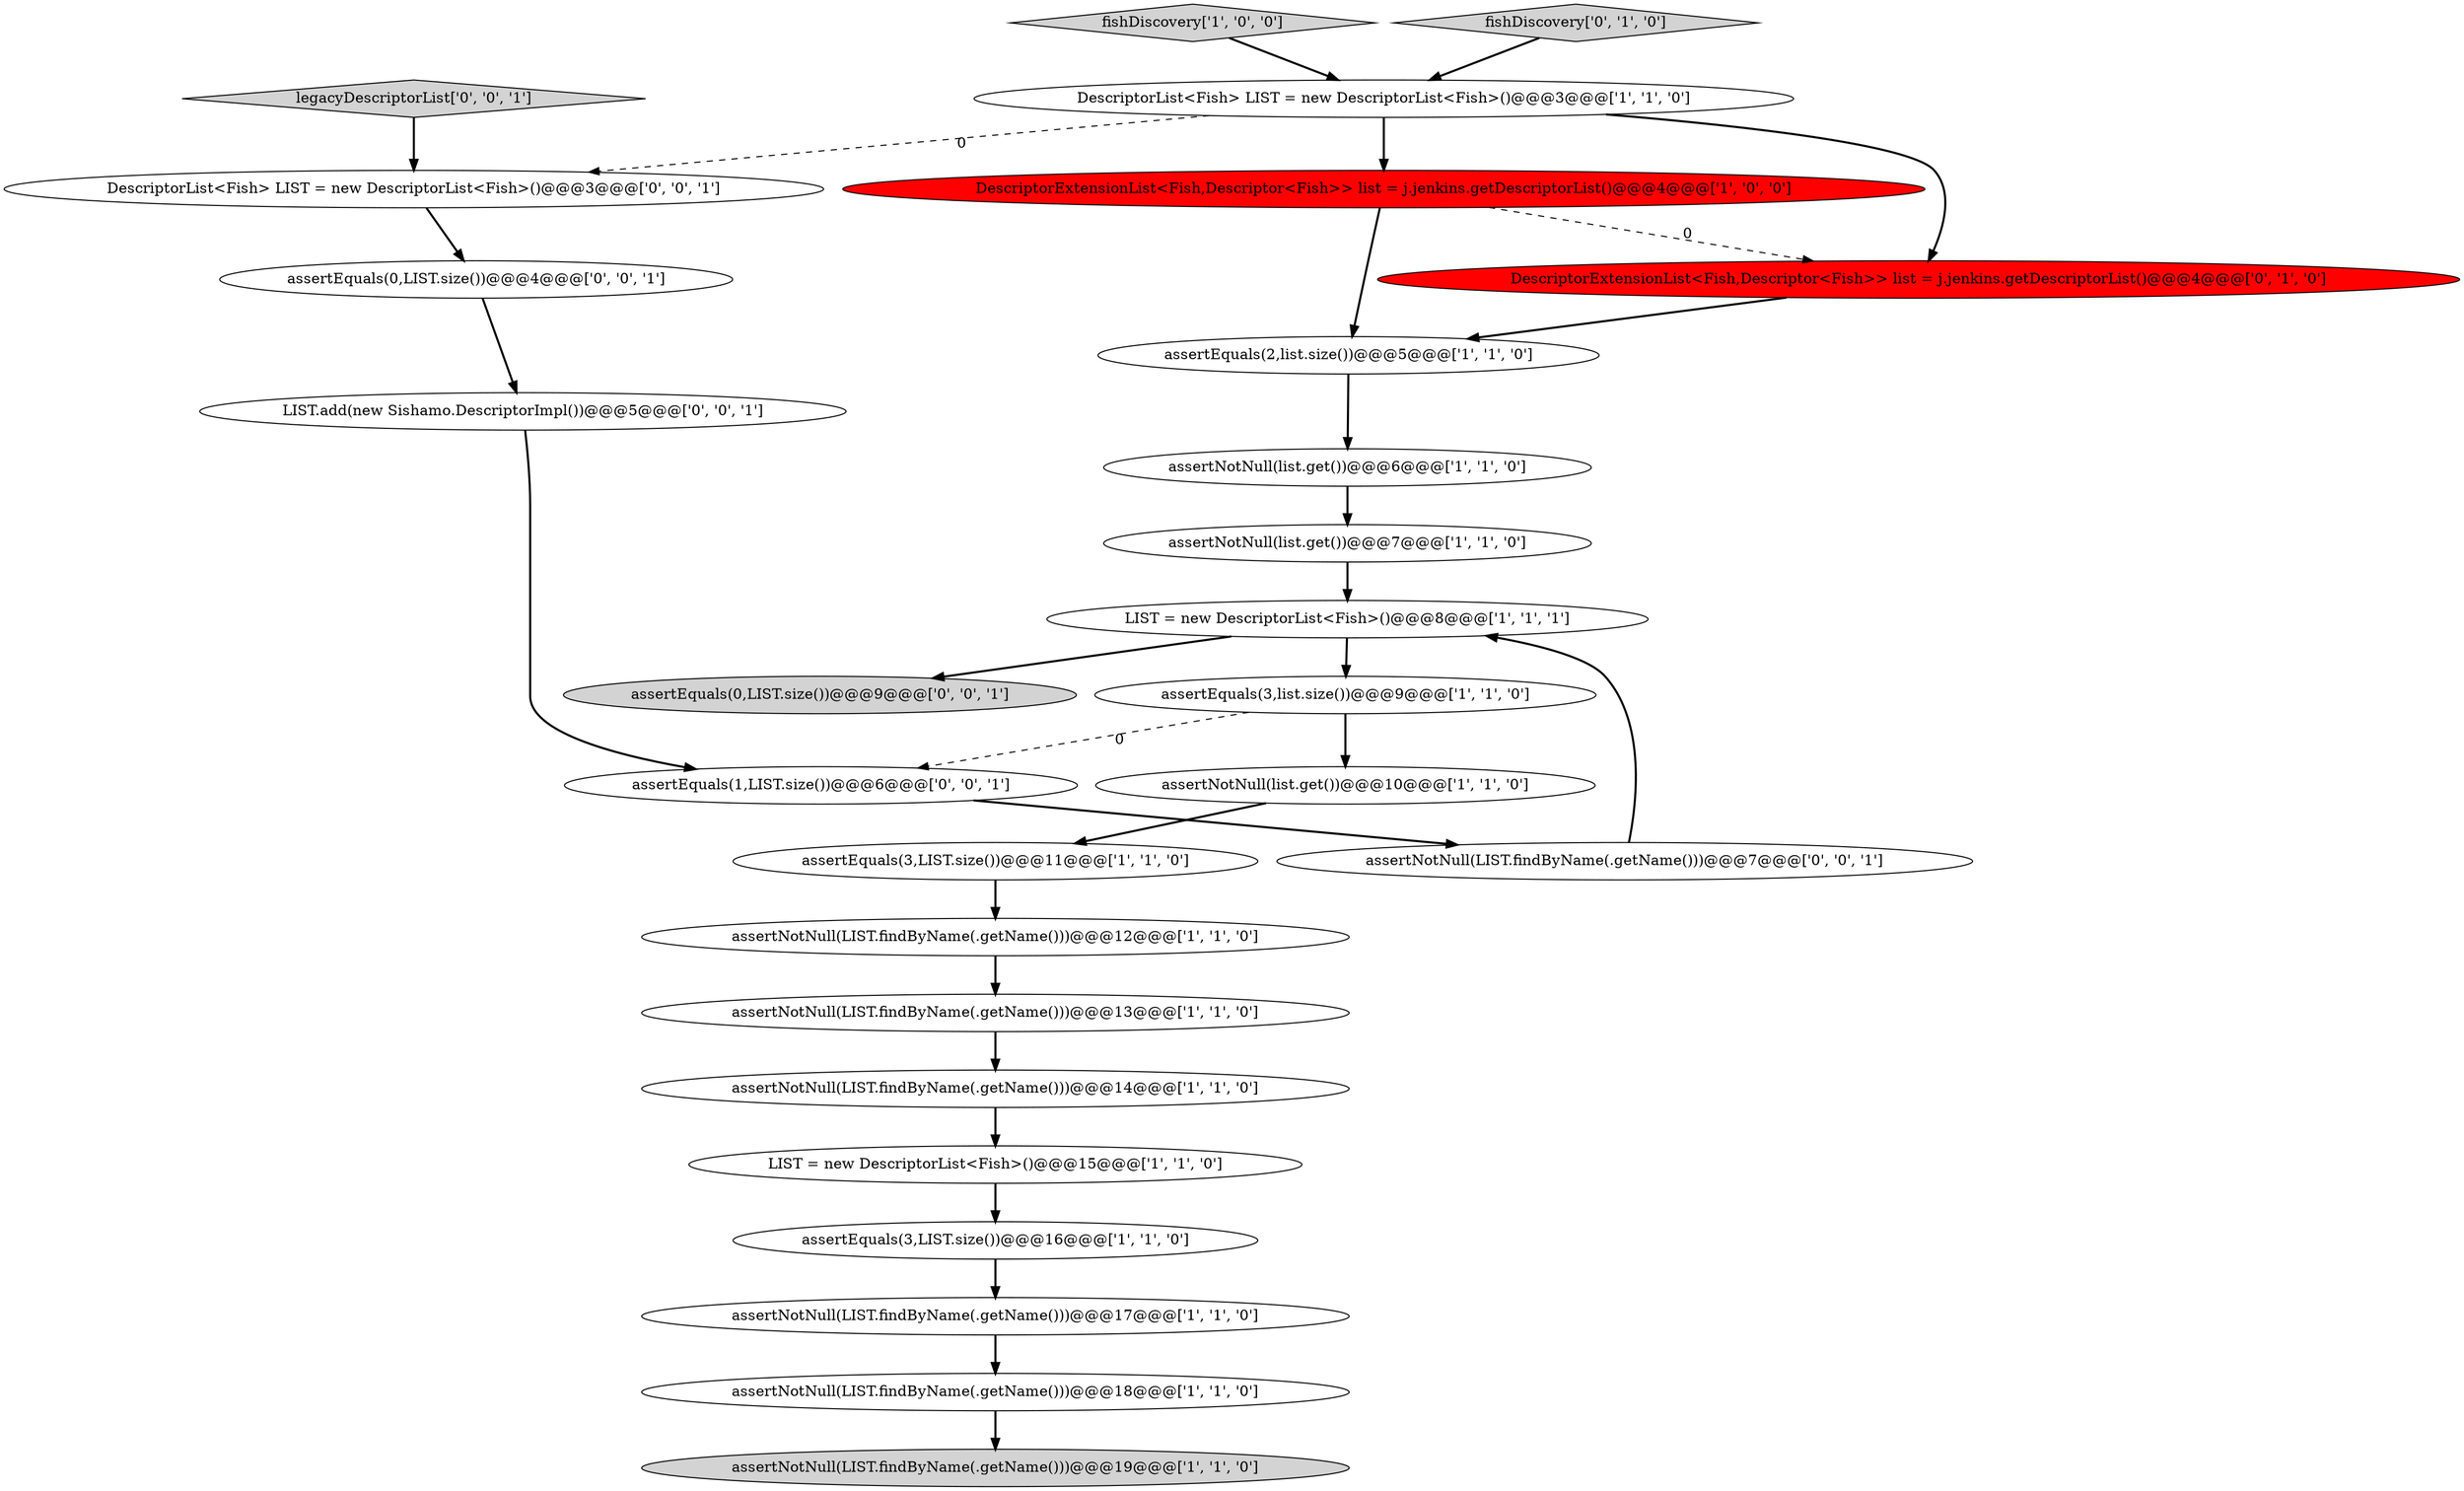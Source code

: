 digraph {
16 [style = filled, label = "assertEquals(2,list.size())@@@5@@@['1', '1', '0']", fillcolor = white, shape = ellipse image = "AAA0AAABBB1BBB"];
11 [style = filled, label = "fishDiscovery['1', '0', '0']", fillcolor = lightgray, shape = diamond image = "AAA0AAABBB1BBB"];
17 [style = filled, label = "DescriptorExtensionList<Fish,Descriptor<Fish>> list = j.jenkins.getDescriptorList()@@@4@@@['1', '0', '0']", fillcolor = red, shape = ellipse image = "AAA1AAABBB1BBB"];
1 [style = filled, label = "LIST = new DescriptorList<Fish>()@@@8@@@['1', '1', '1']", fillcolor = white, shape = ellipse image = "AAA0AAABBB1BBB"];
24 [style = filled, label = "assertEquals(0,LIST.size())@@@9@@@['0', '0', '1']", fillcolor = lightgray, shape = ellipse image = "AAA0AAABBB3BBB"];
2 [style = filled, label = "assertNotNull(list.get())@@@10@@@['1', '1', '0']", fillcolor = white, shape = ellipse image = "AAA0AAABBB1BBB"];
5 [style = filled, label = "assertNotNull(LIST.findByName(.getName()))@@@17@@@['1', '1', '0']", fillcolor = white, shape = ellipse image = "AAA0AAABBB1BBB"];
15 [style = filled, label = "assertNotNull(LIST.findByName(.getName()))@@@18@@@['1', '1', '0']", fillcolor = white, shape = ellipse image = "AAA0AAABBB1BBB"];
14 [style = filled, label = "assertNotNull(LIST.findByName(.getName()))@@@12@@@['1', '1', '0']", fillcolor = white, shape = ellipse image = "AAA0AAABBB1BBB"];
23 [style = filled, label = "DescriptorList<Fish> LIST = new DescriptorList<Fish>()@@@3@@@['0', '0', '1']", fillcolor = white, shape = ellipse image = "AAA0AAABBB3BBB"];
10 [style = filled, label = "assertNotNull(LIST.findByName(.getName()))@@@14@@@['1', '1', '0']", fillcolor = white, shape = ellipse image = "AAA0AAABBB1BBB"];
21 [style = filled, label = "assertEquals(1,LIST.size())@@@6@@@['0', '0', '1']", fillcolor = white, shape = ellipse image = "AAA0AAABBB3BBB"];
3 [style = filled, label = "LIST = new DescriptorList<Fish>()@@@15@@@['1', '1', '0']", fillcolor = white, shape = ellipse image = "AAA0AAABBB1BBB"];
20 [style = filled, label = "LIST.add(new Sishamo.DescriptorImpl())@@@5@@@['0', '0', '1']", fillcolor = white, shape = ellipse image = "AAA0AAABBB3BBB"];
8 [style = filled, label = "assertNotNull(LIST.findByName(.getName()))@@@19@@@['1', '1', '0']", fillcolor = lightgray, shape = ellipse image = "AAA0AAABBB1BBB"];
22 [style = filled, label = "assertNotNull(LIST.findByName(.getName()))@@@7@@@['0', '0', '1']", fillcolor = white, shape = ellipse image = "AAA0AAABBB3BBB"];
4 [style = filled, label = "assertEquals(3,LIST.size())@@@11@@@['1', '1', '0']", fillcolor = white, shape = ellipse image = "AAA0AAABBB1BBB"];
0 [style = filled, label = "assertEquals(3,LIST.size())@@@16@@@['1', '1', '0']", fillcolor = white, shape = ellipse image = "AAA0AAABBB1BBB"];
7 [style = filled, label = "assertNotNull(list.get())@@@7@@@['1', '1', '0']", fillcolor = white, shape = ellipse image = "AAA0AAABBB1BBB"];
19 [style = filled, label = "DescriptorExtensionList<Fish,Descriptor<Fish>> list = j.jenkins.getDescriptorList()@@@4@@@['0', '1', '0']", fillcolor = red, shape = ellipse image = "AAA1AAABBB2BBB"];
12 [style = filled, label = "assertEquals(3,list.size())@@@9@@@['1', '1', '0']", fillcolor = white, shape = ellipse image = "AAA0AAABBB1BBB"];
18 [style = filled, label = "fishDiscovery['0', '1', '0']", fillcolor = lightgray, shape = diamond image = "AAA0AAABBB2BBB"];
26 [style = filled, label = "legacyDescriptorList['0', '0', '1']", fillcolor = lightgray, shape = diamond image = "AAA0AAABBB3BBB"];
9 [style = filled, label = "assertNotNull(list.get())@@@6@@@['1', '1', '0']", fillcolor = white, shape = ellipse image = "AAA0AAABBB1BBB"];
13 [style = filled, label = "assertNotNull(LIST.findByName(.getName()))@@@13@@@['1', '1', '0']", fillcolor = white, shape = ellipse image = "AAA0AAABBB1BBB"];
25 [style = filled, label = "assertEquals(0,LIST.size())@@@4@@@['0', '0', '1']", fillcolor = white, shape = ellipse image = "AAA0AAABBB3BBB"];
6 [style = filled, label = "DescriptorList<Fish> LIST = new DescriptorList<Fish>()@@@3@@@['1', '1', '0']", fillcolor = white, shape = ellipse image = "AAA0AAABBB1BBB"];
6->17 [style = bold, label=""];
13->10 [style = bold, label=""];
23->25 [style = bold, label=""];
4->14 [style = bold, label=""];
7->1 [style = bold, label=""];
11->6 [style = bold, label=""];
5->15 [style = bold, label=""];
10->3 [style = bold, label=""];
6->19 [style = bold, label=""];
9->7 [style = bold, label=""];
2->4 [style = bold, label=""];
12->21 [style = dashed, label="0"];
3->0 [style = bold, label=""];
19->16 [style = bold, label=""];
20->21 [style = bold, label=""];
12->2 [style = bold, label=""];
25->20 [style = bold, label=""];
18->6 [style = bold, label=""];
21->22 [style = bold, label=""];
1->24 [style = bold, label=""];
26->23 [style = bold, label=""];
1->12 [style = bold, label=""];
22->1 [style = bold, label=""];
14->13 [style = bold, label=""];
15->8 [style = bold, label=""];
16->9 [style = bold, label=""];
6->23 [style = dashed, label="0"];
17->16 [style = bold, label=""];
17->19 [style = dashed, label="0"];
0->5 [style = bold, label=""];
}

